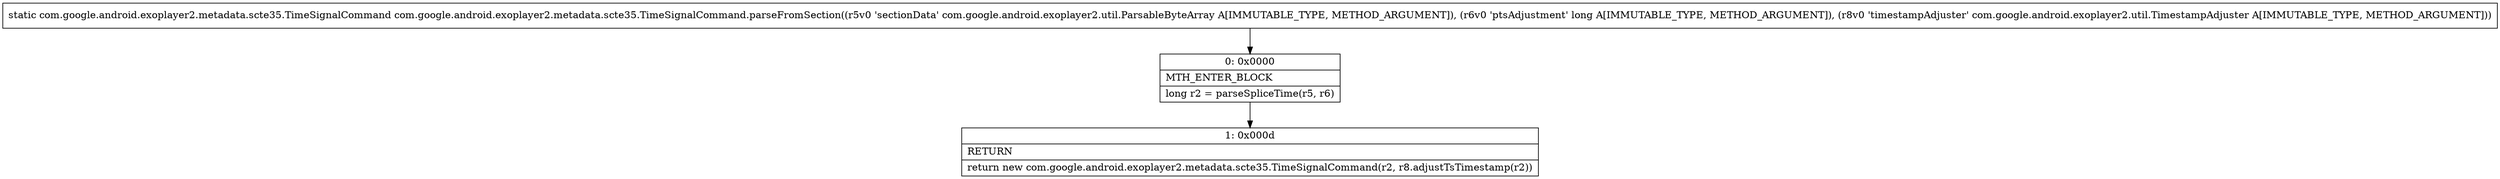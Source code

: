 digraph "CFG forcom.google.android.exoplayer2.metadata.scte35.TimeSignalCommand.parseFromSection(Lcom\/google\/android\/exoplayer2\/util\/ParsableByteArray;JLcom\/google\/android\/exoplayer2\/util\/TimestampAdjuster;)Lcom\/google\/android\/exoplayer2\/metadata\/scte35\/TimeSignalCommand;" {
Node_0 [shape=record,label="{0\:\ 0x0000|MTH_ENTER_BLOCK\l|long r2 = parseSpliceTime(r5, r6)\l}"];
Node_1 [shape=record,label="{1\:\ 0x000d|RETURN\l|return new com.google.android.exoplayer2.metadata.scte35.TimeSignalCommand(r2, r8.adjustTsTimestamp(r2))\l}"];
MethodNode[shape=record,label="{static com.google.android.exoplayer2.metadata.scte35.TimeSignalCommand com.google.android.exoplayer2.metadata.scte35.TimeSignalCommand.parseFromSection((r5v0 'sectionData' com.google.android.exoplayer2.util.ParsableByteArray A[IMMUTABLE_TYPE, METHOD_ARGUMENT]), (r6v0 'ptsAdjustment' long A[IMMUTABLE_TYPE, METHOD_ARGUMENT]), (r8v0 'timestampAdjuster' com.google.android.exoplayer2.util.TimestampAdjuster A[IMMUTABLE_TYPE, METHOD_ARGUMENT])) }"];
MethodNode -> Node_0;
Node_0 -> Node_1;
}

